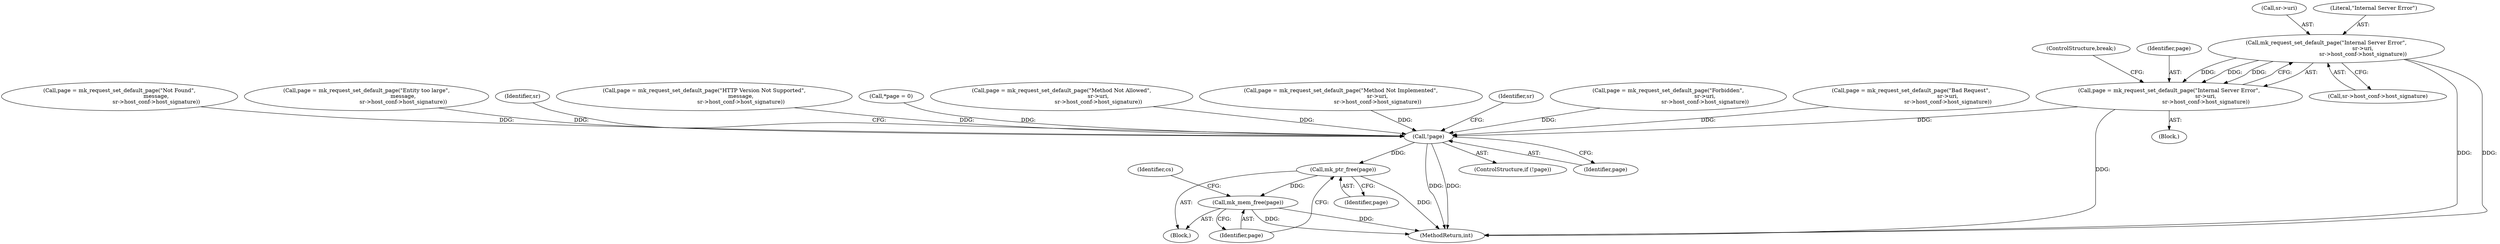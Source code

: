 digraph "0_monkey_b2d0e6f92310bb14a15aa2f8e96e1fb5379776dd@pointer" {
"1000343" [label="(Call,mk_request_set_default_page(\"Internal Server Error\",\n                                           sr->uri,\n                                           sr->host_conf->host_signature))"];
"1000341" [label="(Call,page = mk_request_set_default_page(\"Internal Server Error\",\n                                           sr->uri,\n                                           sr->host_conf->host_signature))"];
"1000411" [label="(Call,!page)"];
"1000456" [label="(Call,mk_ptr_free(page))"];
"1000458" [label="(Call,mk_mem_free(page))"];
"1000327" [label="(Call,page = mk_request_set_default_page(\"Method Not Implemented\",\n                                           sr->uri,\n                                           sr->host_conf->host_signature))"];
"1000439" [label="(Block,)"];
"1000348" [label="(Call,sr->host_conf->host_signature)"];
"1000467" [label="(MethodReturn,int)"];
"1000427" [label="(Identifier,sr)"];
"1000345" [label="(Call,sr->uri)"];
"1000462" [label="(Identifier,cs)"];
"1000246" [label="(Call,page = mk_request_set_default_page(\"Forbidden\",\n                                           sr->uri,\n                                           sr->host_conf->host_signature))"];
"1000411" [label="(Call,!page)"];
"1000232" [label="(Call,page = mk_request_set_default_page(\"Bad Request\",\n                                           sr->uri,\n                                           sr->host_conf->host_signature))"];
"1000270" [label="(Call,page = mk_request_set_default_page(\"Not Found\",\n                                           message,\n                                           sr->host_conf->host_signature))"];
"1000458" [label="(Call,mk_mem_free(page))"];
"1000295" [label="(Call,page = mk_request_set_default_page(\"Entity too large\",\n                                           message,\n                                           sr->host_conf->host_signature))"];
"1000353" [label="(ControlStructure,break;)"];
"1000418" [label="(Identifier,sr)"];
"1000457" [label="(Identifier,page)"];
"1000230" [label="(Block,)"];
"1000341" [label="(Call,page = mk_request_set_default_page(\"Internal Server Error\",\n                                           sr->uri,\n                                           sr->host_conf->host_signature))"];
"1000410" [label="(ControlStructure,if (!page))"];
"1000344" [label="(Literal,\"Internal Server Error\")"];
"1000358" [label="(Call,page = mk_request_set_default_page(\"HTTP Version Not Supported\",\n                                           message,\n                                           sr->host_conf->host_signature))"];
"1000343" [label="(Call,mk_request_set_default_page(\"Internal Server Error\",\n                                           sr->uri,\n                                           sr->host_conf->host_signature))"];
"1000114" [label="(Call,*page = 0)"];
"1000412" [label="(Identifier,page)"];
"1000459" [label="(Identifier,page)"];
"1000310" [label="(Call,page = mk_request_set_default_page(\"Method Not Allowed\",\n                                           sr->uri,\n                                           sr->host_conf->host_signature))"];
"1000456" [label="(Call,mk_ptr_free(page))"];
"1000342" [label="(Identifier,page)"];
"1000343" -> "1000341"  [label="AST: "];
"1000343" -> "1000348"  [label="CFG: "];
"1000344" -> "1000343"  [label="AST: "];
"1000345" -> "1000343"  [label="AST: "];
"1000348" -> "1000343"  [label="AST: "];
"1000341" -> "1000343"  [label="CFG: "];
"1000343" -> "1000467"  [label="DDG: "];
"1000343" -> "1000467"  [label="DDG: "];
"1000343" -> "1000341"  [label="DDG: "];
"1000343" -> "1000341"  [label="DDG: "];
"1000343" -> "1000341"  [label="DDG: "];
"1000341" -> "1000230"  [label="AST: "];
"1000342" -> "1000341"  [label="AST: "];
"1000353" -> "1000341"  [label="CFG: "];
"1000341" -> "1000467"  [label="DDG: "];
"1000341" -> "1000411"  [label="DDG: "];
"1000411" -> "1000410"  [label="AST: "];
"1000411" -> "1000412"  [label="CFG: "];
"1000412" -> "1000411"  [label="AST: "];
"1000418" -> "1000411"  [label="CFG: "];
"1000427" -> "1000411"  [label="CFG: "];
"1000411" -> "1000467"  [label="DDG: "];
"1000411" -> "1000467"  [label="DDG: "];
"1000232" -> "1000411"  [label="DDG: "];
"1000295" -> "1000411"  [label="DDG: "];
"1000310" -> "1000411"  [label="DDG: "];
"1000327" -> "1000411"  [label="DDG: "];
"1000114" -> "1000411"  [label="DDG: "];
"1000270" -> "1000411"  [label="DDG: "];
"1000246" -> "1000411"  [label="DDG: "];
"1000358" -> "1000411"  [label="DDG: "];
"1000411" -> "1000456"  [label="DDG: "];
"1000456" -> "1000439"  [label="AST: "];
"1000456" -> "1000457"  [label="CFG: "];
"1000457" -> "1000456"  [label="AST: "];
"1000459" -> "1000456"  [label="CFG: "];
"1000456" -> "1000467"  [label="DDG: "];
"1000456" -> "1000458"  [label="DDG: "];
"1000458" -> "1000439"  [label="AST: "];
"1000458" -> "1000459"  [label="CFG: "];
"1000459" -> "1000458"  [label="AST: "];
"1000462" -> "1000458"  [label="CFG: "];
"1000458" -> "1000467"  [label="DDG: "];
"1000458" -> "1000467"  [label="DDG: "];
}
